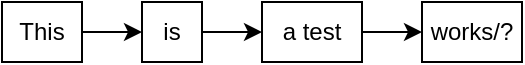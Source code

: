 <mxfile version="20.2.3" type="device" pages="2"><diagram id="i5Bl48FUPnA-Nw1NRK3N" name="Page-1"><mxGraphModel dx="558" dy="347" grid="1" gridSize="10" guides="1" tooltips="1" connect="1" arrows="1" fold="1" page="1" pageScale="1" pageWidth="1100" pageHeight="850" math="0" shadow="0"><root><mxCell id="0"/><mxCell id="1" parent="0"/><mxCell id="Nr1wW20Pultyu8ecn5EQ-4" style="edgeStyle=orthogonalEdgeStyle;rounded=0;orthogonalLoop=1;jettySize=auto;html=1;exitX=1;exitY=0.5;exitDx=0;exitDy=0;entryX=0;entryY=0.5;entryDx=0;entryDy=0;" edge="1" parent="1" source="Nr1wW20Pultyu8ecn5EQ-1" target="Nr1wW20Pultyu8ecn5EQ-2"><mxGeometry relative="1" as="geometry"/></mxCell><mxCell id="Nr1wW20Pultyu8ecn5EQ-1" value="This" style="rounded=0;whiteSpace=wrap;html=1;" vertex="1" parent="1"><mxGeometry x="60" y="130" width="40" height="30" as="geometry"/></mxCell><mxCell id="Nr1wW20Pultyu8ecn5EQ-5" style="edgeStyle=orthogonalEdgeStyle;rounded=0;orthogonalLoop=1;jettySize=auto;html=1;exitX=1;exitY=0.5;exitDx=0;exitDy=0;entryX=0;entryY=0.5;entryDx=0;entryDy=0;" edge="1" parent="1" source="Nr1wW20Pultyu8ecn5EQ-2" target="Nr1wW20Pultyu8ecn5EQ-3"><mxGeometry relative="1" as="geometry"/></mxCell><mxCell id="Nr1wW20Pultyu8ecn5EQ-2" value="is" style="rounded=0;whiteSpace=wrap;html=1;" vertex="1" parent="1"><mxGeometry x="130" y="130" width="30" height="30" as="geometry"/></mxCell><mxCell id="SnUQSV3Gn41FJCt9YI6d-2" style="edgeStyle=orthogonalEdgeStyle;rounded=0;orthogonalLoop=1;jettySize=auto;html=1;exitX=1;exitY=0.5;exitDx=0;exitDy=0;entryX=0;entryY=0.5;entryDx=0;entryDy=0;" edge="1" parent="1" source="Nr1wW20Pultyu8ecn5EQ-3" target="SnUQSV3Gn41FJCt9YI6d-1"><mxGeometry relative="1" as="geometry"/></mxCell><mxCell id="Nr1wW20Pultyu8ecn5EQ-3" value="a test" style="rounded=0;whiteSpace=wrap;html=1;" vertex="1" parent="1"><mxGeometry x="190" y="130" width="50" height="30" as="geometry"/></mxCell><mxCell id="SnUQSV3Gn41FJCt9YI6d-1" value="works/?" style="rounded=0;whiteSpace=wrap;html=1;" vertex="1" parent="1"><mxGeometry x="270" y="130" width="50" height="30" as="geometry"/></mxCell></root></mxGraphModel></diagram><diagram id="uJT_Jn0ufqgwasdzgZE-" name="Page-2"><mxGraphModel dx="1422" dy="884" grid="1" gridSize="10" guides="1" tooltips="1" connect="1" arrows="1" fold="1" page="1" pageScale="1" pageWidth="1100" pageHeight="850" math="0" shadow="0"><root><mxCell id="0"/><mxCell id="1" parent="0"/><mxCell id="n8UJ2UNzWHH5GdUVLwet-1" value="page 2" style="rounded=0;whiteSpace=wrap;html=1;" vertex="1" parent="1"><mxGeometry x="480" y="290" width="120" height="60" as="geometry"/></mxCell></root></mxGraphModel></diagram></mxfile>